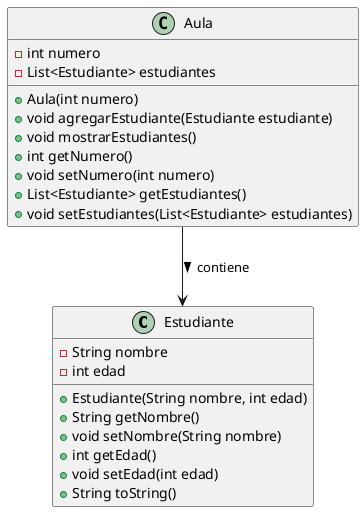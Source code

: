 @startuml Ejercicio4

class Estudiante {
    - String nombre
    - int edad
    + Estudiante(String nombre, int edad)
    + String getNombre()
    + void setNombre(String nombre)
    + int getEdad()
    + void setEdad(int edad)
    + String toString()
}

class Aula {
    - int numero
    - List<Estudiante> estudiantes
    + Aula(int numero)
    + void agregarEstudiante(Estudiante estudiante)
    + void mostrarEstudiantes()
    + int getNumero()
    + void setNumero(int numero)
    + List<Estudiante> getEstudiantes()
    + void setEstudiantes(List<Estudiante> estudiantes)
}

Aula --> Estudiante : contiene >
@enduml